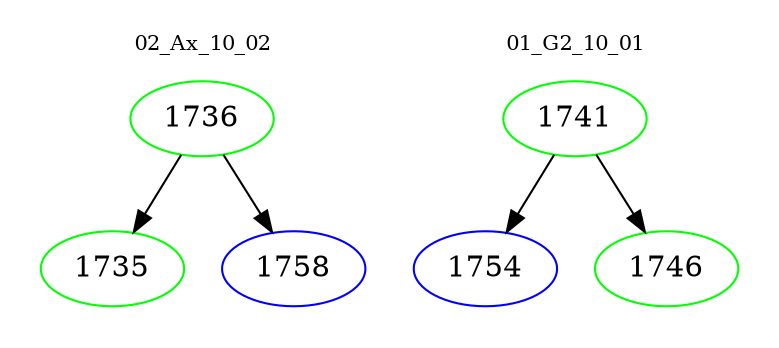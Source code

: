 digraph{
subgraph cluster_0 {
color = white
label = "02_Ax_10_02";
fontsize=10;
T0_1736 [label="1736", color="green"]
T0_1736 -> T0_1735 [color="black"]
T0_1735 [label="1735", color="green"]
T0_1736 -> T0_1758 [color="black"]
T0_1758 [label="1758", color="blue"]
}
subgraph cluster_1 {
color = white
label = "01_G2_10_01";
fontsize=10;
T1_1741 [label="1741", color="green"]
T1_1741 -> T1_1754 [color="black"]
T1_1754 [label="1754", color="blue"]
T1_1741 -> T1_1746 [color="black"]
T1_1746 [label="1746", color="green"]
}
}
